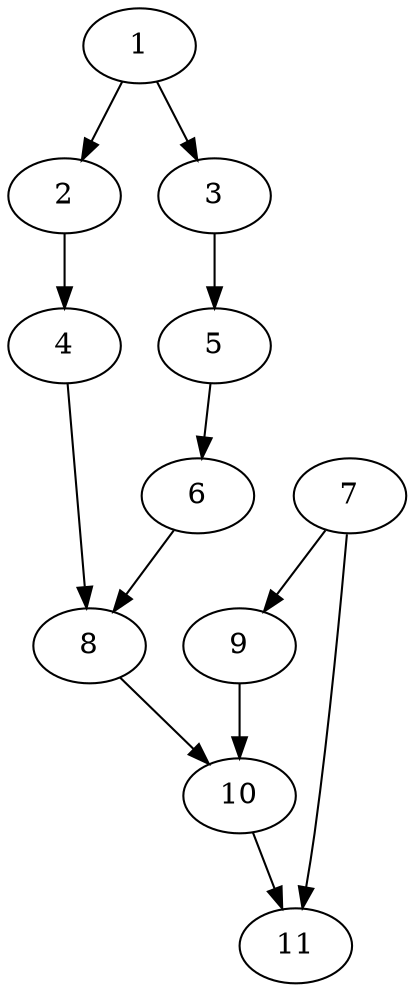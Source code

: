 strict digraph  {
1;
2;
3;
4;
5;
8;
6;
7;
9;
11;
10;
1 -> 2;
1 -> 3;
2 -> 4;
3 -> 5;
4 -> 8;
5 -> 6;
8 -> 10;
6 -> 8;
7 -> 9;
7 -> 11;
9 -> 10;
10 -> 11;
}
